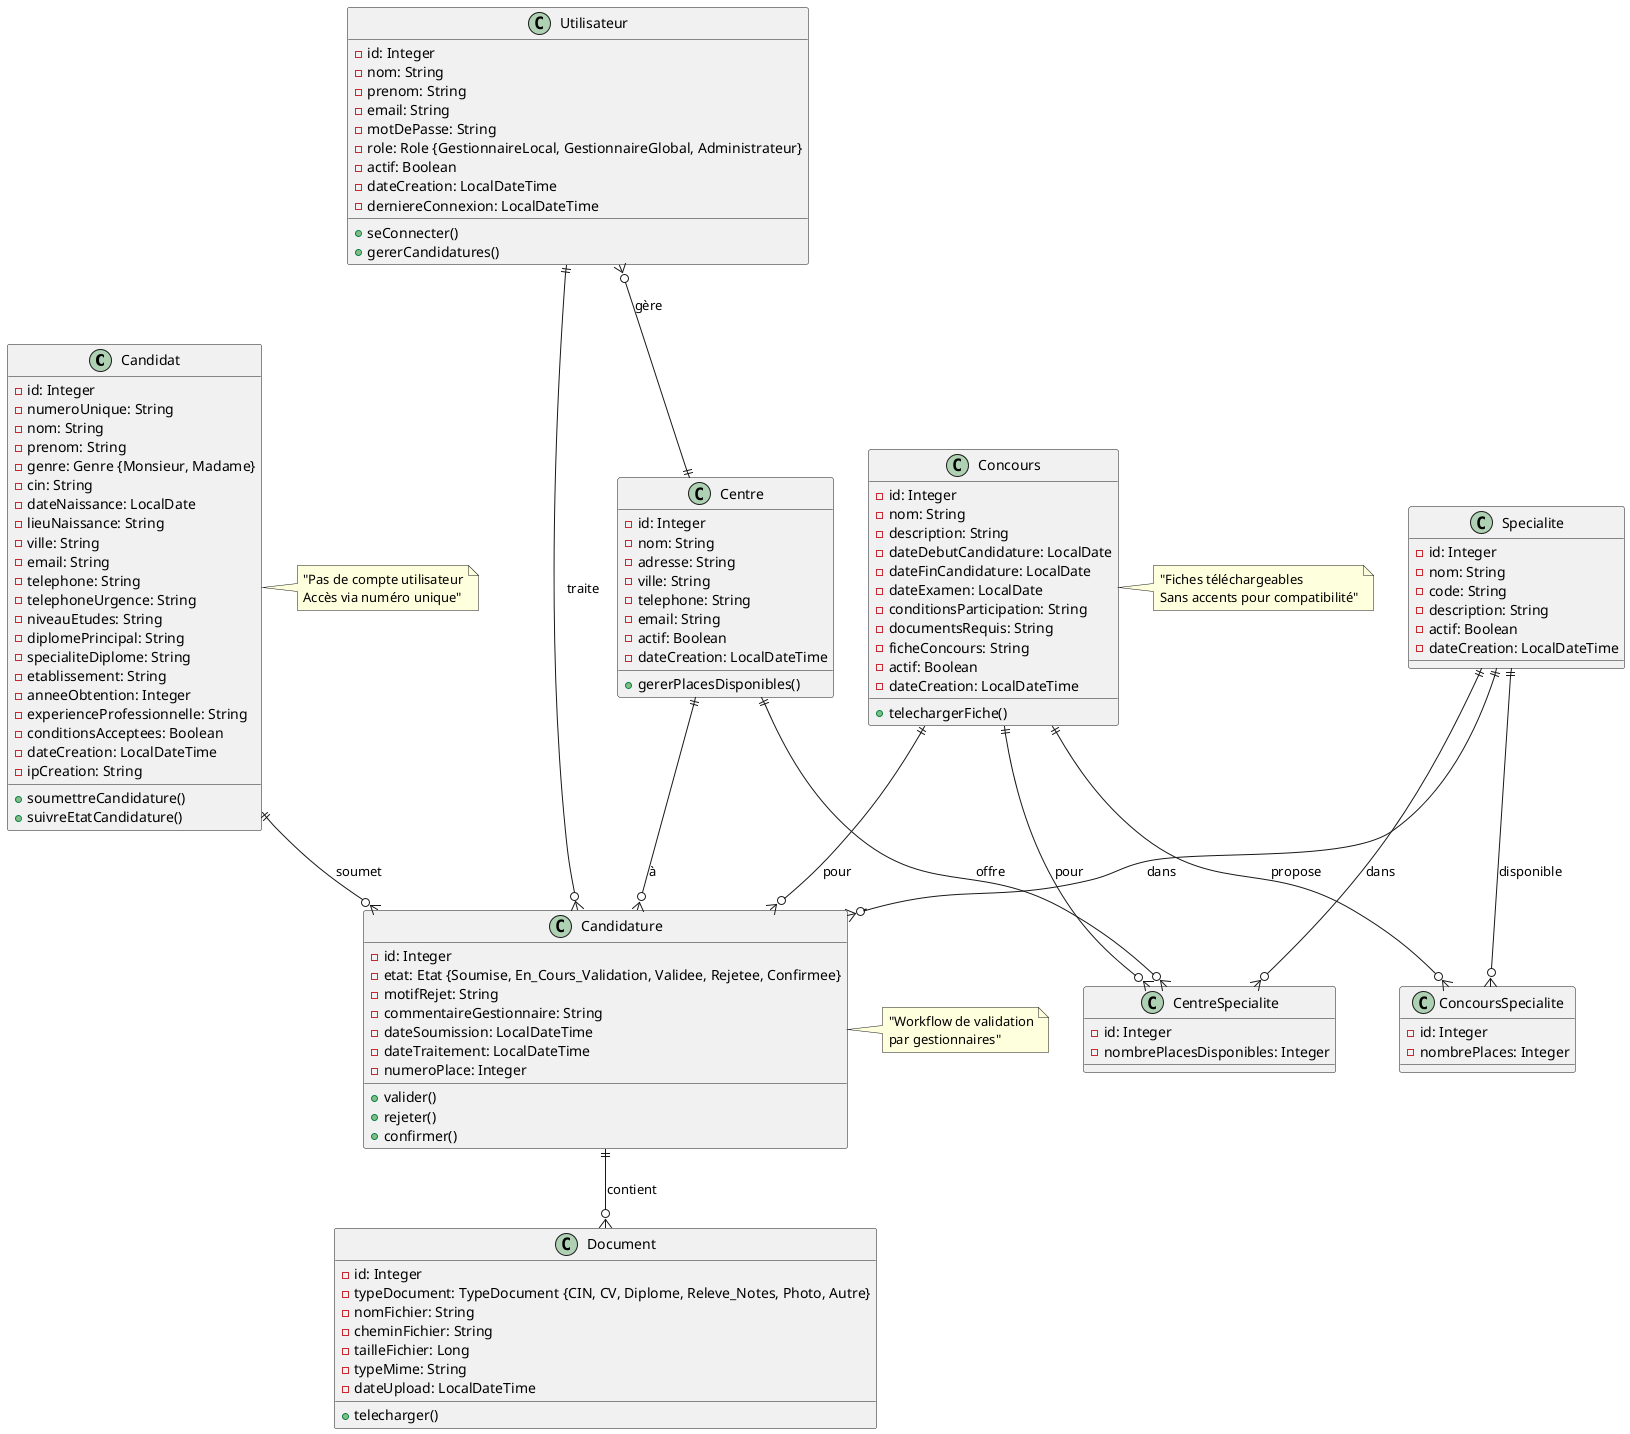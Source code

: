 @startuml PlatformeCandidaturePlus

' ===== ENTITÉS PRINCIPALES =====
class Candidat {
  -id: Integer
  -numeroUnique: String
  -nom: String
  -prenom: String
  -genre: Genre {Monsieur, Madame}
  -cin: String
  -dateNaissance: LocalDate
  -lieuNaissance: String
  -ville: String
  -email: String
  -telephone: String
  -telephoneUrgence: String
  -niveauEtudes: String
  -diplomePrincipal: String
  -specialiteDiplome: String
  -etablissement: String
  -anneeObtention: Integer
  -experienceProfessionnelle: String
  -conditionsAcceptees: Boolean
  -dateCreation: LocalDateTime
  -ipCreation: String
  +soumettreCandidature()
  +suivreEtatCandidature()
}

class Utilisateur {
  -id: Integer
  -nom: String
  -prenom: String
  -email: String
  -motDePasse: String
  -role: Role {GestionnaireLocal, GestionnaireGlobal, Administrateur}
  -actif: Boolean
  -dateCreation: LocalDateTime
  -derniereConnexion: LocalDateTime
  +seConnecter()
  +gererCandidatures()
}

class Centre {
  -id: Integer
  -nom: String
  -adresse: String
  -ville: String
  -telephone: String
  -email: String
  -actif: Boolean
  -dateCreation: LocalDateTime
  +gererPlacesDisponibles()
}

class Specialite {
  -id: Integer
  -nom: String
  -code: String
  -description: String
  -actif: Boolean
  -dateCreation: LocalDateTime
}

class Concours {
  -id: Integer
  -nom: String
  -description: String
  -dateDebutCandidature: LocalDate
  -dateFinCandidature: LocalDate
  -dateExamen: LocalDate
  -conditionsParticipation: String
  -documentsRequis: String
  -ficheConcours: String
  -actif: Boolean
  -dateCreation: LocalDateTime
  +telechargerFiche()
}

class Candidature {
  -id: Integer
  -etat: Etat {Soumise, En_Cours_Validation, Validee, Rejetee, Confirmee}
  -motifRejet: String
  -commentaireGestionnaire: String
  -dateSoumission: LocalDateTime
  -dateTraitement: LocalDateTime
  -numeroPlace: Integer
  +valider()
  +rejeter()
  +confirmer()
}

' ===== ENTITÉS DE LIAISON =====
class ConcoursSpecialite {
  -id: Integer
  -nombrePlaces: Integer
}

class CentreSpecialite {
  -id: Integer
  -nombrePlacesDisponibles: Integer
}

' ===== ENTITÉS SUPPORT =====
class Document {
  -id: Integer
  -typeDocument: TypeDocument {CIN, CV, Diplome, Releve_Notes, Photo, Autre}
  -nomFichier: String
  -cheminFichier: String
  -tailleFichier: Long
  -typeMime: String
  -dateUpload: LocalDateTime
  +telecharger()
}



' ===== RELATIONS =====
Candidat ||--o{ Candidature : "soumet"
Concours ||--o{ Candidature : "pour"
Specialite ||--o{ Candidature : "dans"
Centre ||--o{ Candidature : "à"
Utilisateur ||--o{ Candidature : "traite"
Utilisateur }o--|| Centre : "gère"

Concours ||--o{ ConcoursSpecialite : "propose"
Specialite ||--o{ ConcoursSpecialite : "disponible"

Centre ||--o{ CentreSpecialite : "offre"
Specialite ||--o{ CentreSpecialite : "dans"
Concours ||--o{ CentreSpecialite : "pour"

Candidature ||--o{ Document : "contient"

note right of Candidat : "Pas de compte utilisateur\nAccès via numéro unique"
note right of Concours : "Fiches téléchargeables\nSans accents pour compatibilité"
note right of Candidature : "Workflow de validation\npar gestionnaires"

@enduml
